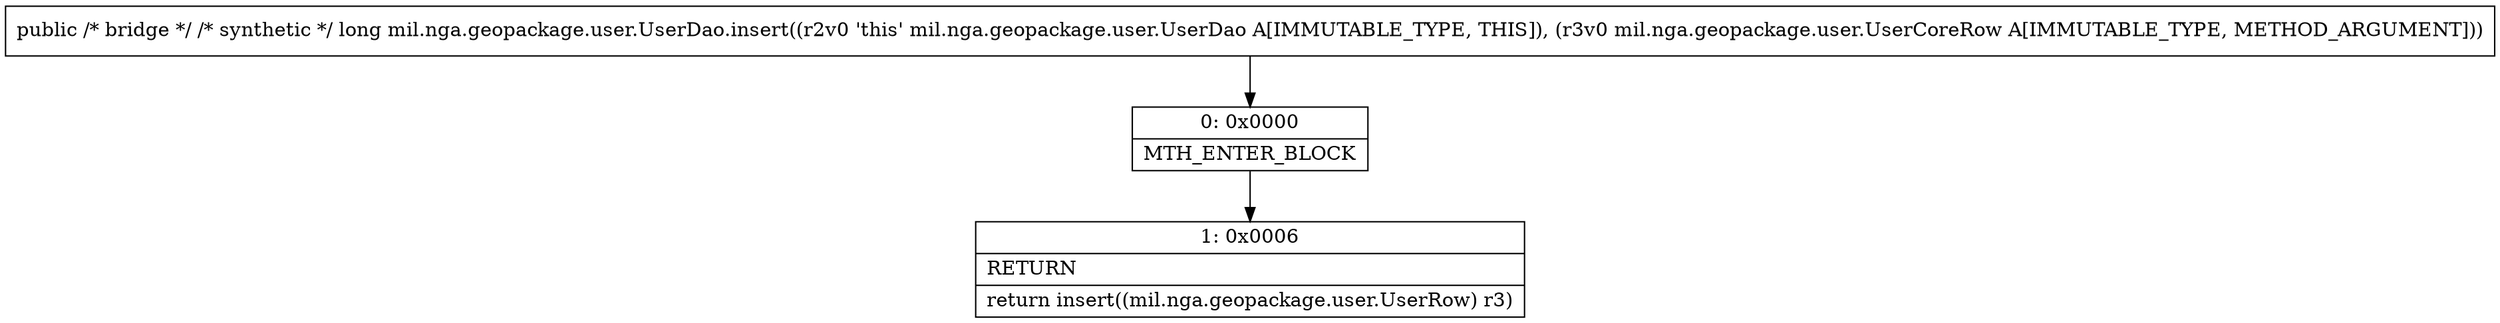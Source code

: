 digraph "CFG formil.nga.geopackage.user.UserDao.insert(Lmil\/nga\/geopackage\/user\/UserCoreRow;)J" {
Node_0 [shape=record,label="{0\:\ 0x0000|MTH_ENTER_BLOCK\l}"];
Node_1 [shape=record,label="{1\:\ 0x0006|RETURN\l|return insert((mil.nga.geopackage.user.UserRow) r3)\l}"];
MethodNode[shape=record,label="{public \/* bridge *\/ \/* synthetic *\/ long mil.nga.geopackage.user.UserDao.insert((r2v0 'this' mil.nga.geopackage.user.UserDao A[IMMUTABLE_TYPE, THIS]), (r3v0 mil.nga.geopackage.user.UserCoreRow A[IMMUTABLE_TYPE, METHOD_ARGUMENT])) }"];
MethodNode -> Node_0;
Node_0 -> Node_1;
}

